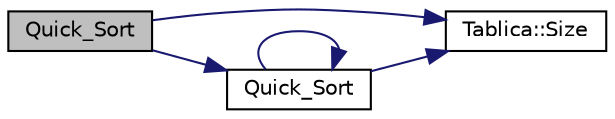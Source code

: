 digraph "Quick_Sort"
{
  edge [fontname="Helvetica",fontsize="10",labelfontname="Helvetica",labelfontsize="10"];
  node [fontname="Helvetica",fontsize="10",shape=record];
  rankdir="LR";
  Node1 [label="Quick_Sort",height=0.2,width=0.4,color="black", fillcolor="grey75", style="filled" fontcolor="black"];
  Node1 -> Node2 [color="midnightblue",fontsize="10",style="solid",fontname="Helvetica"];
  Node2 [label="Tablica::Size",height=0.2,width=0.4,color="black", fillcolor="white", style="filled",URL="$class_tablica.html#a8598f952095406441bfd2d20e76f175c",tooltip="Definicja metoda Size . "];
  Node1 -> Node3 [color="midnightblue",fontsize="10",style="solid",fontname="Helvetica"];
  Node3 [label="Quick_Sort",height=0.2,width=0.4,color="black", fillcolor="white", style="filled",URL="$sort_8cpp.html#a17e08e601d94bc6fce93c91bd574e717",tooltip="Definicja funkcji Quick_Sort . "];
  Node3 -> Node2 [color="midnightblue",fontsize="10",style="solid",fontname="Helvetica"];
  Node3 -> Node3 [color="midnightblue",fontsize="10",style="solid",fontname="Helvetica"];
}

